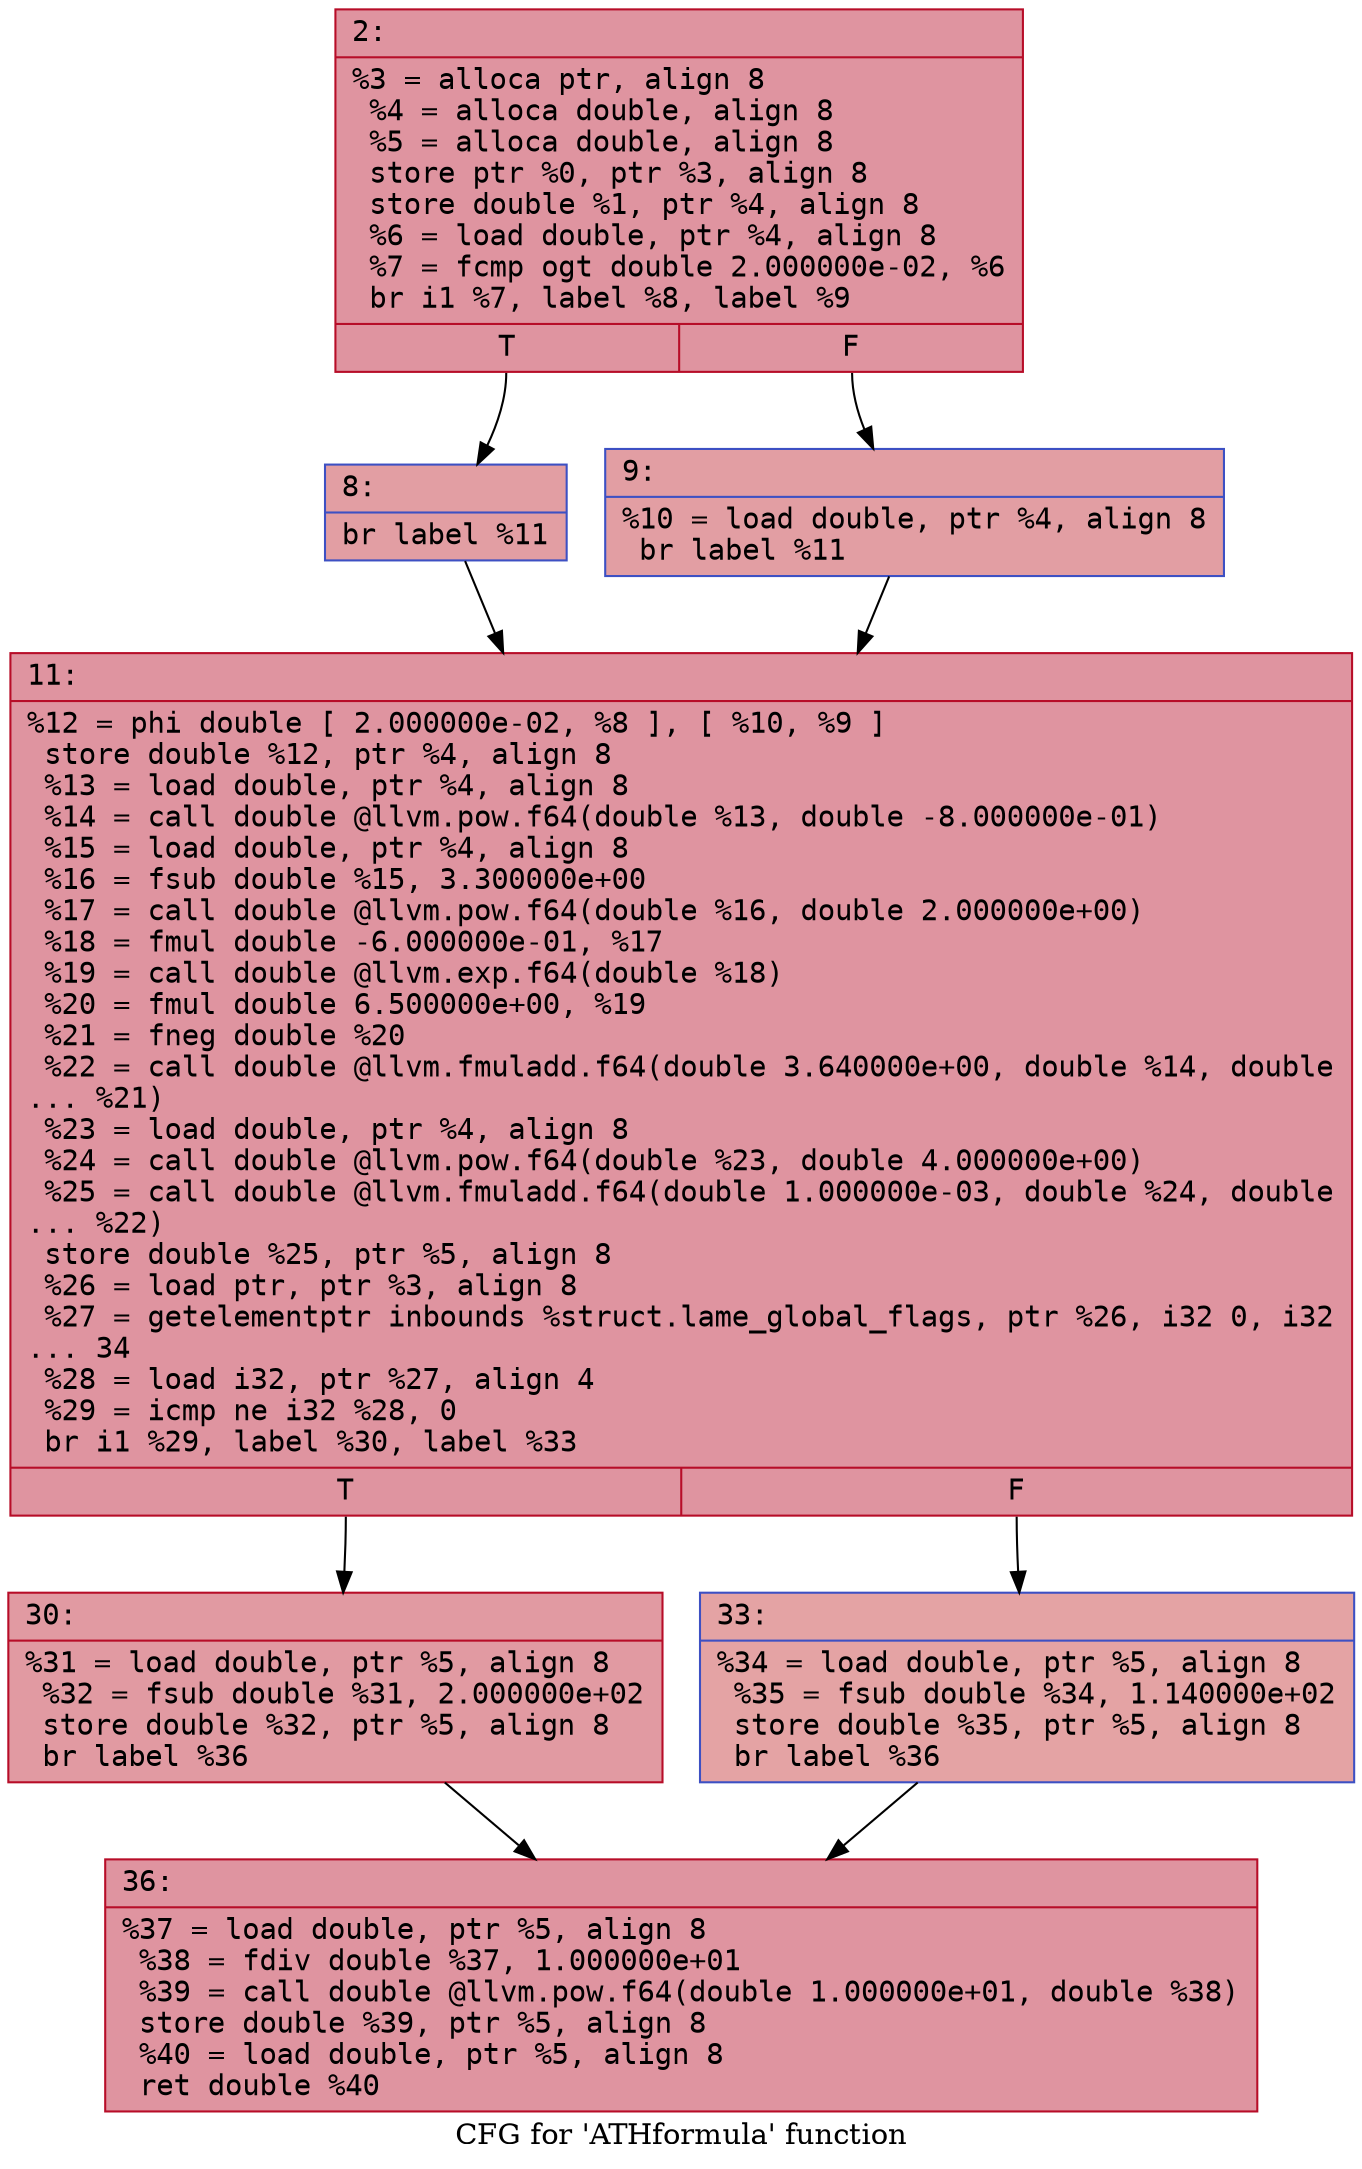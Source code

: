 digraph "CFG for 'ATHformula' function" {
	label="CFG for 'ATHformula' function";

	Node0x6000016139d0 [shape=record,color="#b70d28ff", style=filled, fillcolor="#b70d2870" fontname="Courier",label="{2:\l|  %3 = alloca ptr, align 8\l  %4 = alloca double, align 8\l  %5 = alloca double, align 8\l  store ptr %0, ptr %3, align 8\l  store double %1, ptr %4, align 8\l  %6 = load double, ptr %4, align 8\l  %7 = fcmp ogt double 2.000000e-02, %6\l  br i1 %7, label %8, label %9\l|{<s0>T|<s1>F}}"];
	Node0x6000016139d0:s0 -> Node0x600001613ac0[tooltip="2 -> 8\nProbability 50.00%" ];
	Node0x6000016139d0:s1 -> Node0x600001613b10[tooltip="2 -> 9\nProbability 50.00%" ];
	Node0x600001613ac0 [shape=record,color="#3d50c3ff", style=filled, fillcolor="#be242e70" fontname="Courier",label="{8:\l|  br label %11\l}"];
	Node0x600001613ac0 -> Node0x600001613b60[tooltip="8 -> 11\nProbability 100.00%" ];
	Node0x600001613b10 [shape=record,color="#3d50c3ff", style=filled, fillcolor="#be242e70" fontname="Courier",label="{9:\l|  %10 = load double, ptr %4, align 8\l  br label %11\l}"];
	Node0x600001613b10 -> Node0x600001613b60[tooltip="9 -> 11\nProbability 100.00%" ];
	Node0x600001613b60 [shape=record,color="#b70d28ff", style=filled, fillcolor="#b70d2870" fontname="Courier",label="{11:\l|  %12 = phi double [ 2.000000e-02, %8 ], [ %10, %9 ]\l  store double %12, ptr %4, align 8\l  %13 = load double, ptr %4, align 8\l  %14 = call double @llvm.pow.f64(double %13, double -8.000000e-01)\l  %15 = load double, ptr %4, align 8\l  %16 = fsub double %15, 3.300000e+00\l  %17 = call double @llvm.pow.f64(double %16, double 2.000000e+00)\l  %18 = fmul double -6.000000e-01, %17\l  %19 = call double @llvm.exp.f64(double %18)\l  %20 = fmul double 6.500000e+00, %19\l  %21 = fneg double %20\l  %22 = call double @llvm.fmuladd.f64(double 3.640000e+00, double %14, double\l... %21)\l  %23 = load double, ptr %4, align 8\l  %24 = call double @llvm.pow.f64(double %23, double 4.000000e+00)\l  %25 = call double @llvm.fmuladd.f64(double 1.000000e-03, double %24, double\l... %22)\l  store double %25, ptr %5, align 8\l  %26 = load ptr, ptr %3, align 8\l  %27 = getelementptr inbounds %struct.lame_global_flags, ptr %26, i32 0, i32\l... 34\l  %28 = load i32, ptr %27, align 4\l  %29 = icmp ne i32 %28, 0\l  br i1 %29, label %30, label %33\l|{<s0>T|<s1>F}}"];
	Node0x600001613b60:s0 -> Node0x600001613bb0[tooltip="11 -> 30\nProbability 62.50%" ];
	Node0x600001613b60:s1 -> Node0x600001613c00[tooltip="11 -> 33\nProbability 37.50%" ];
	Node0x600001613bb0 [shape=record,color="#b70d28ff", style=filled, fillcolor="#bb1b2c70" fontname="Courier",label="{30:\l|  %31 = load double, ptr %5, align 8\l  %32 = fsub double %31, 2.000000e+02\l  store double %32, ptr %5, align 8\l  br label %36\l}"];
	Node0x600001613bb0 -> Node0x600001613c50[tooltip="30 -> 36\nProbability 100.00%" ];
	Node0x600001613c00 [shape=record,color="#3d50c3ff", style=filled, fillcolor="#c32e3170" fontname="Courier",label="{33:\l|  %34 = load double, ptr %5, align 8\l  %35 = fsub double %34, 1.140000e+02\l  store double %35, ptr %5, align 8\l  br label %36\l}"];
	Node0x600001613c00 -> Node0x600001613c50[tooltip="33 -> 36\nProbability 100.00%" ];
	Node0x600001613c50 [shape=record,color="#b70d28ff", style=filled, fillcolor="#b70d2870" fontname="Courier",label="{36:\l|  %37 = load double, ptr %5, align 8\l  %38 = fdiv double %37, 1.000000e+01\l  %39 = call double @llvm.pow.f64(double 1.000000e+01, double %38)\l  store double %39, ptr %5, align 8\l  %40 = load double, ptr %5, align 8\l  ret double %40\l}"];
}

